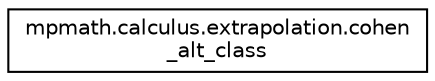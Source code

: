 digraph "Graphical Class Hierarchy"
{
 // LATEX_PDF_SIZE
  edge [fontname="Helvetica",fontsize="10",labelfontname="Helvetica",labelfontsize="10"];
  node [fontname="Helvetica",fontsize="10",shape=record];
  rankdir="LR";
  Node0 [label="mpmath.calculus.extrapolation.cohen\l_alt_class",height=0.2,width=0.4,color="black", fillcolor="white", style="filled",URL="$classmpmath_1_1calculus_1_1extrapolation_1_1cohen__alt__class.html",tooltip=" "];
}
